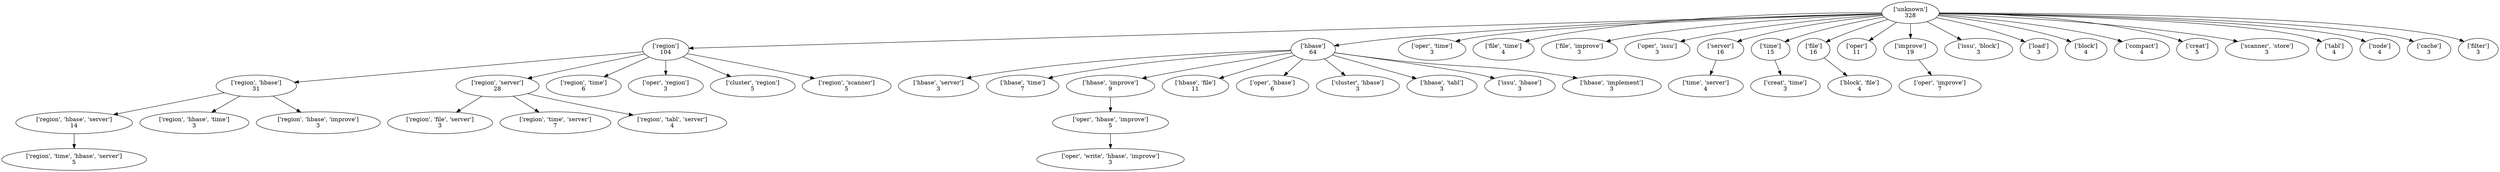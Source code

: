 strict digraph  {
	"['unknown']
328" -> "['region']
104";
	"['unknown']
328" -> "['hbase']
64";
	"['unknown']
328" -> "['oper', 'time']
3";
	"['unknown']
328" -> "['file', 'time']
4";
	"['unknown']
328" -> "['file', 'improve']
3";
	"['unknown']
328" -> "['oper', 'issu']
3";
	"['unknown']
328" -> "['server']
16";
	"['unknown']
328" -> "['time']
15";
	"['unknown']
328" -> "['file']
16";
	"['unknown']
328" -> "['oper']
11";
	"['unknown']
328" -> "['improve']
19";
	"['unknown']
328" -> "['issu', 'block']
3";
	"['unknown']
328" -> "['load']
3";
	"['unknown']
328" -> "['block']
4";
	"['unknown']
328" -> "['compact']
4";
	"['unknown']
328" -> "['creat']
5";
	"['unknown']
328" -> "['scanner', 'store']
3";
	"['unknown']
328" -> "['tabl']
4";
	"['unknown']
328" -> "['node']
4";
	"['unknown']
328" -> "['cache']
3";
	"['unknown']
328" -> "['filter']
3";
	"['region']
104" -> "['region', 'hbase']
31";
	"['region']
104" -> "['region', 'server']
28";
	"['region']
104" -> "['region', 'time']
6";
	"['region']
104" -> "['oper', 'region']
3";
	"['region']
104" -> "['cluster', 'region']
5";
	"['region']
104" -> "['region', 'scanner']
5";
	"['hbase']
64" -> "['hbase', 'server']
3";
	"['hbase']
64" -> "['hbase', 'time']
7";
	"['hbase']
64" -> "['hbase', 'improve']
9";
	"['hbase']
64" -> "['hbase', 'file']
11";
	"['hbase']
64" -> "['oper', 'hbase']
6";
	"['hbase']
64" -> "['cluster', 'hbase']
3";
	"['hbase']
64" -> "['hbase', 'tabl']
3";
	"['hbase']
64" -> "['issu', 'hbase']
3";
	"['hbase']
64" -> "['hbase', 'implement']
3";
	"['server']
16" -> "['time', 'server']
4";
	"['time']
15" -> "['creat', 'time']
3";
	"['file']
16" -> "['block', 'file']
4";
	"['improve']
19" -> "['oper', 'improve']
7";
	"['region', 'hbase']
31" -> "['region', 'hbase', 'server']
14";
	"['region', 'hbase']
31" -> "['region', 'hbase', 'time']
3";
	"['region', 'hbase']
31" -> "['region', 'hbase', 'improve']
3";
	"['region', 'server']
28" -> "['region', 'file', 'server']
3";
	"['region', 'server']
28" -> "['region', 'time', 'server']
7";
	"['region', 'server']
28" -> "['region', 'tabl', 'server']
4";
	"['hbase', 'improve']
9" -> "['oper', 'hbase', 'improve']
5";
	"['region', 'hbase', 'server']
14" -> "['region', 'time', 'hbase', 'server']
5";
	"['oper', 'hbase', 'improve']
5" -> "['oper', 'write', 'hbase', 'improve']
3";
}
